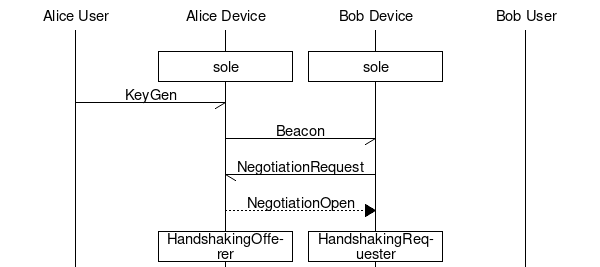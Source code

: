 msc {

  # The entities
  ua [label="Alice
User"], a [label="Alice
Device"], b [label="Bob
Device"], ub [label="Bob
User"];

  # Small gap before the boxes
  |||;

  # Next four on same line due to ','
  a box a [label="sole"],
  b box b [label="sole"];
  ua -> a [label="KeyGen"];
  a -> b  [label="Beacon"];
  b -> a  [label="NegotiationRequest"];
  a >> b  [label="NegotiationOpen"];
  a box a [label="HandshakingOfferer"],
  b box b [label="HandshakingRequester"];
}
